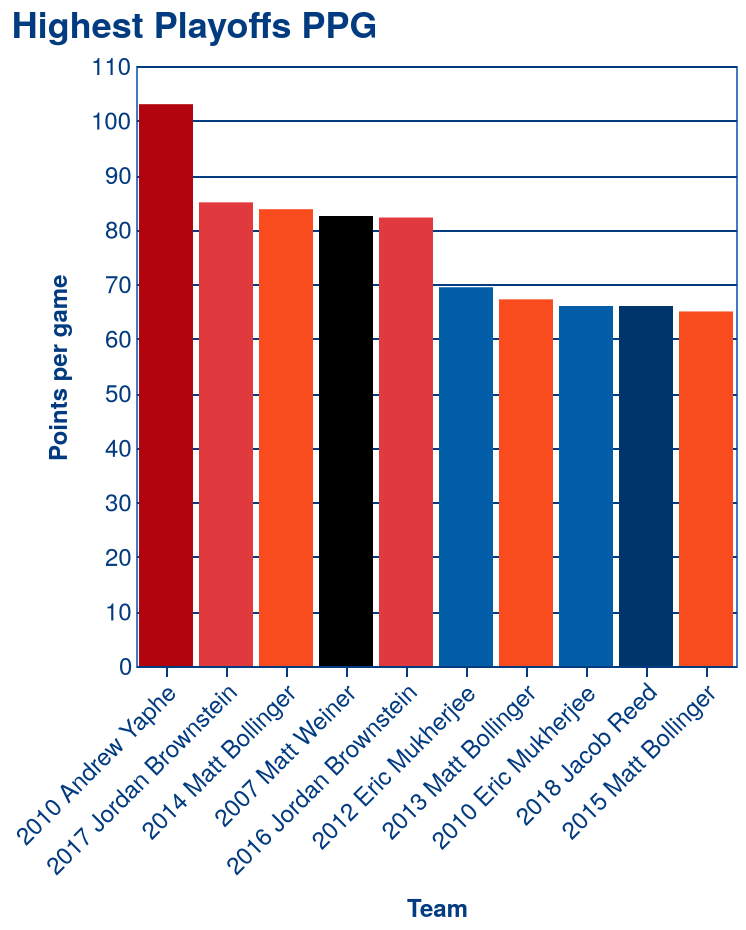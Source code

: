 {
  "$schema": "https://vega.github.io/schema/vega-lite/v5.json",
  "config": {
    "axisX": {
      "domain": true,
      "domainColor": "#023B7F",
      "domainWidth": 1,
      "grid": false,
      "labelAngle": 0,
      "labelColor": "#023B7F",
      "labelFont": "Helvetica Neue",
      "labelFontSize": 12,
      "tickColor": "#023B7F",
      "titleColor": "#023B7F",
      "titleFont": "Helvetica Neue",
      "titleFontSize": 12,
      "titlePadding": 10
    },
    "axisY": {
      "domain": false,
      "grid": true,
      "gridColor": "#023B7F",
      "gridWidth": 1,
      "labelAngle": 0,
      "labelColor": "#023B7F",
      "labelFont": "Helvetica Neue",
      "labelFontSize": 12,
      "ticks": false,
      "titleColor": "#023B7F",
      "titleFont": "Helvetica Neue",
      "titleFontSize": 12,
      "titlePadding": 10
    },
    "mark": {
      "color": "#4279C1",
      "fill": "#7EB7FD"
    },
    "title": {
      "anchor": "start",
      "color": "#023B7F",
      "font": "Helvetica Neue",
      "fontSize": 18
    },
    "view": {
      "height": 300,
      "stroke": "#4279C1",
      "width": 300
    }
  },
  "data": {
    "name": "data-c6b58a08fe9e100192b2b3676329a704"
  },
  "datasets": {
    "data-c6b58a08fe9e100192b2b3676329a704": [
      {
        "PPG": 103.0,
        "player": "Andrew Yaphe",
        "ppg": 103.0,
        "team": "Stanford A",
        "team_tournament": "2010 Andrew Yaphe",
        "tournament": "ACF Nationals 2010"
      },
      {
        "PPG": 66.0,
        "player": "Eric Mukherjee",
        "ppg": 66.0,
        "team": "Penn A",
        "team_tournament": "2010 Eric Mukherjee",
        "tournament": "ACF Nationals 2010"
      },
      {
        "PPG": 69.44444444444444,
        "player": "Eric Mukherjee",
        "ppg": 69.44,
        "team": "Penn A",
        "team_tournament": "2012 Eric Mukherjee",
        "tournament": "ACF Nationals 2012"
      },
      {
        "PPG": 66.0,
        "player": "Jacob Reed",
        "ppg": 66.0,
        "team": "Yale A",
        "team_tournament": "2018 Jacob Reed",
        "tournament": "ACF Nationals 2018"
      },
      {
        "PPG": 82.22222222222223,
        "player": "Jordan Brownstein",
        "ppg": 82.22,
        "team": "Maryland A",
        "team_tournament": "2016 Jordan Brownstein",
        "tournament": "ACF Nationals 2016"
      },
      {
        "PPG": 85.0,
        "player": "Jordan Brownstein",
        "ppg": 85.0,
        "team": "Maryland A",
        "team_tournament": "2017 Jordan Brownstein",
        "tournament": "ACF Nationals 2017"
      },
      {
        "PPG": 67.22222222222223,
        "player": "Matt Bollinger",
        "ppg": 67.22,
        "team": "Virginia A",
        "team_tournament": "2013 Matt Bollinger",
        "tournament": "ACF Nationals 2013"
      },
      {
        "PPG": 83.75,
        "player": "Matt Bollinger",
        "ppg": 83.75,
        "team": "Virginia A",
        "team_tournament": "2014 Matt Bollinger",
        "tournament": "ACF Nationals 2014"
      },
      {
        "PPG": 65.0,
        "player": "Matt Bollinger",
        "ppg": 65.0,
        "team": "Virginia A",
        "team_tournament": "2015 Matt Bollinger",
        "tournament": "ACF Nationals 2015"
      },
      {
        "PPG": 82.5,
        "player": "Matt Weiner",
        "ppg": 82.5,
        "team": "VCU A",
        "team_tournament": "2007 Matt Weiner",
        "tournament": "ACF Nationals 2007"
      }
    ]
  },
  "encoding": {
    "fill": {
      "field": "team",
      "legend": null,
      "scale": {
        "domain": [
          "Virginia A",
          "Penn A",
          "Yale A",
          "Stanford A",
          "Maryland A",
          "VCU A"
        ],
        "range": [
          "#F84C1E",
          "#045ea7",
          "#00356B",
          "#B1040E",
          "#E03A3E",
          "#000000"
        ]
      },
      "title": "Team",
      "type": "nominal"
    },
    "tooltip": [
      {
        "field": "player",
        "type": "nominal"
      },
      {
        "field": "team",
        "type": "nominal"
      },
      {
        "field": "tournament",
        "type": "nominal"
      },
      {
        "field": "ppg",
        "type": "quantitative"
      }
    ],
    "x": {
      "axis": {
        "labelAngle": 315
      },
      "field": "team_tournament",
      "sort": {
        "field": "ppg",
        "order": "descending"
      },
      "title": "Team",
      "type": "nominal"
    },
    "y": {
      "field": "ppg",
      "title": "Points per game",
      "type": "quantitative"
    }
  },
  "mark": "bar",
  "title": "Highest Playoffs PPG"
}